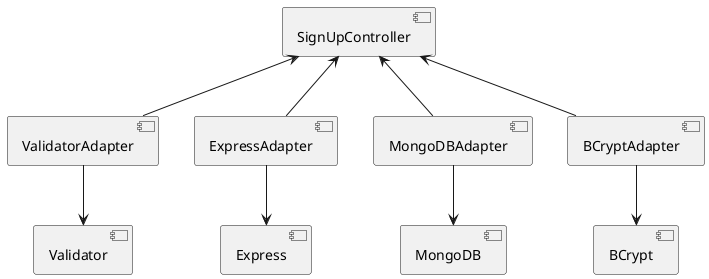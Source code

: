 @startuml Architecture 2
[SignUpController] <-- [ValidatorAdapter]
[ValidatorAdapter] --> [Validator]

[SignUpController] <-- [ExpressAdapter]
[ExpressAdapter] --> [Express]

[SignUpController] <-- [MongoDBAdapter]
[MongoDBAdapter] --> [MongoDB]

[SignUpController] <-- [BCryptAdapter]
[BCryptAdapter] --> [BCrypt]
@enduml